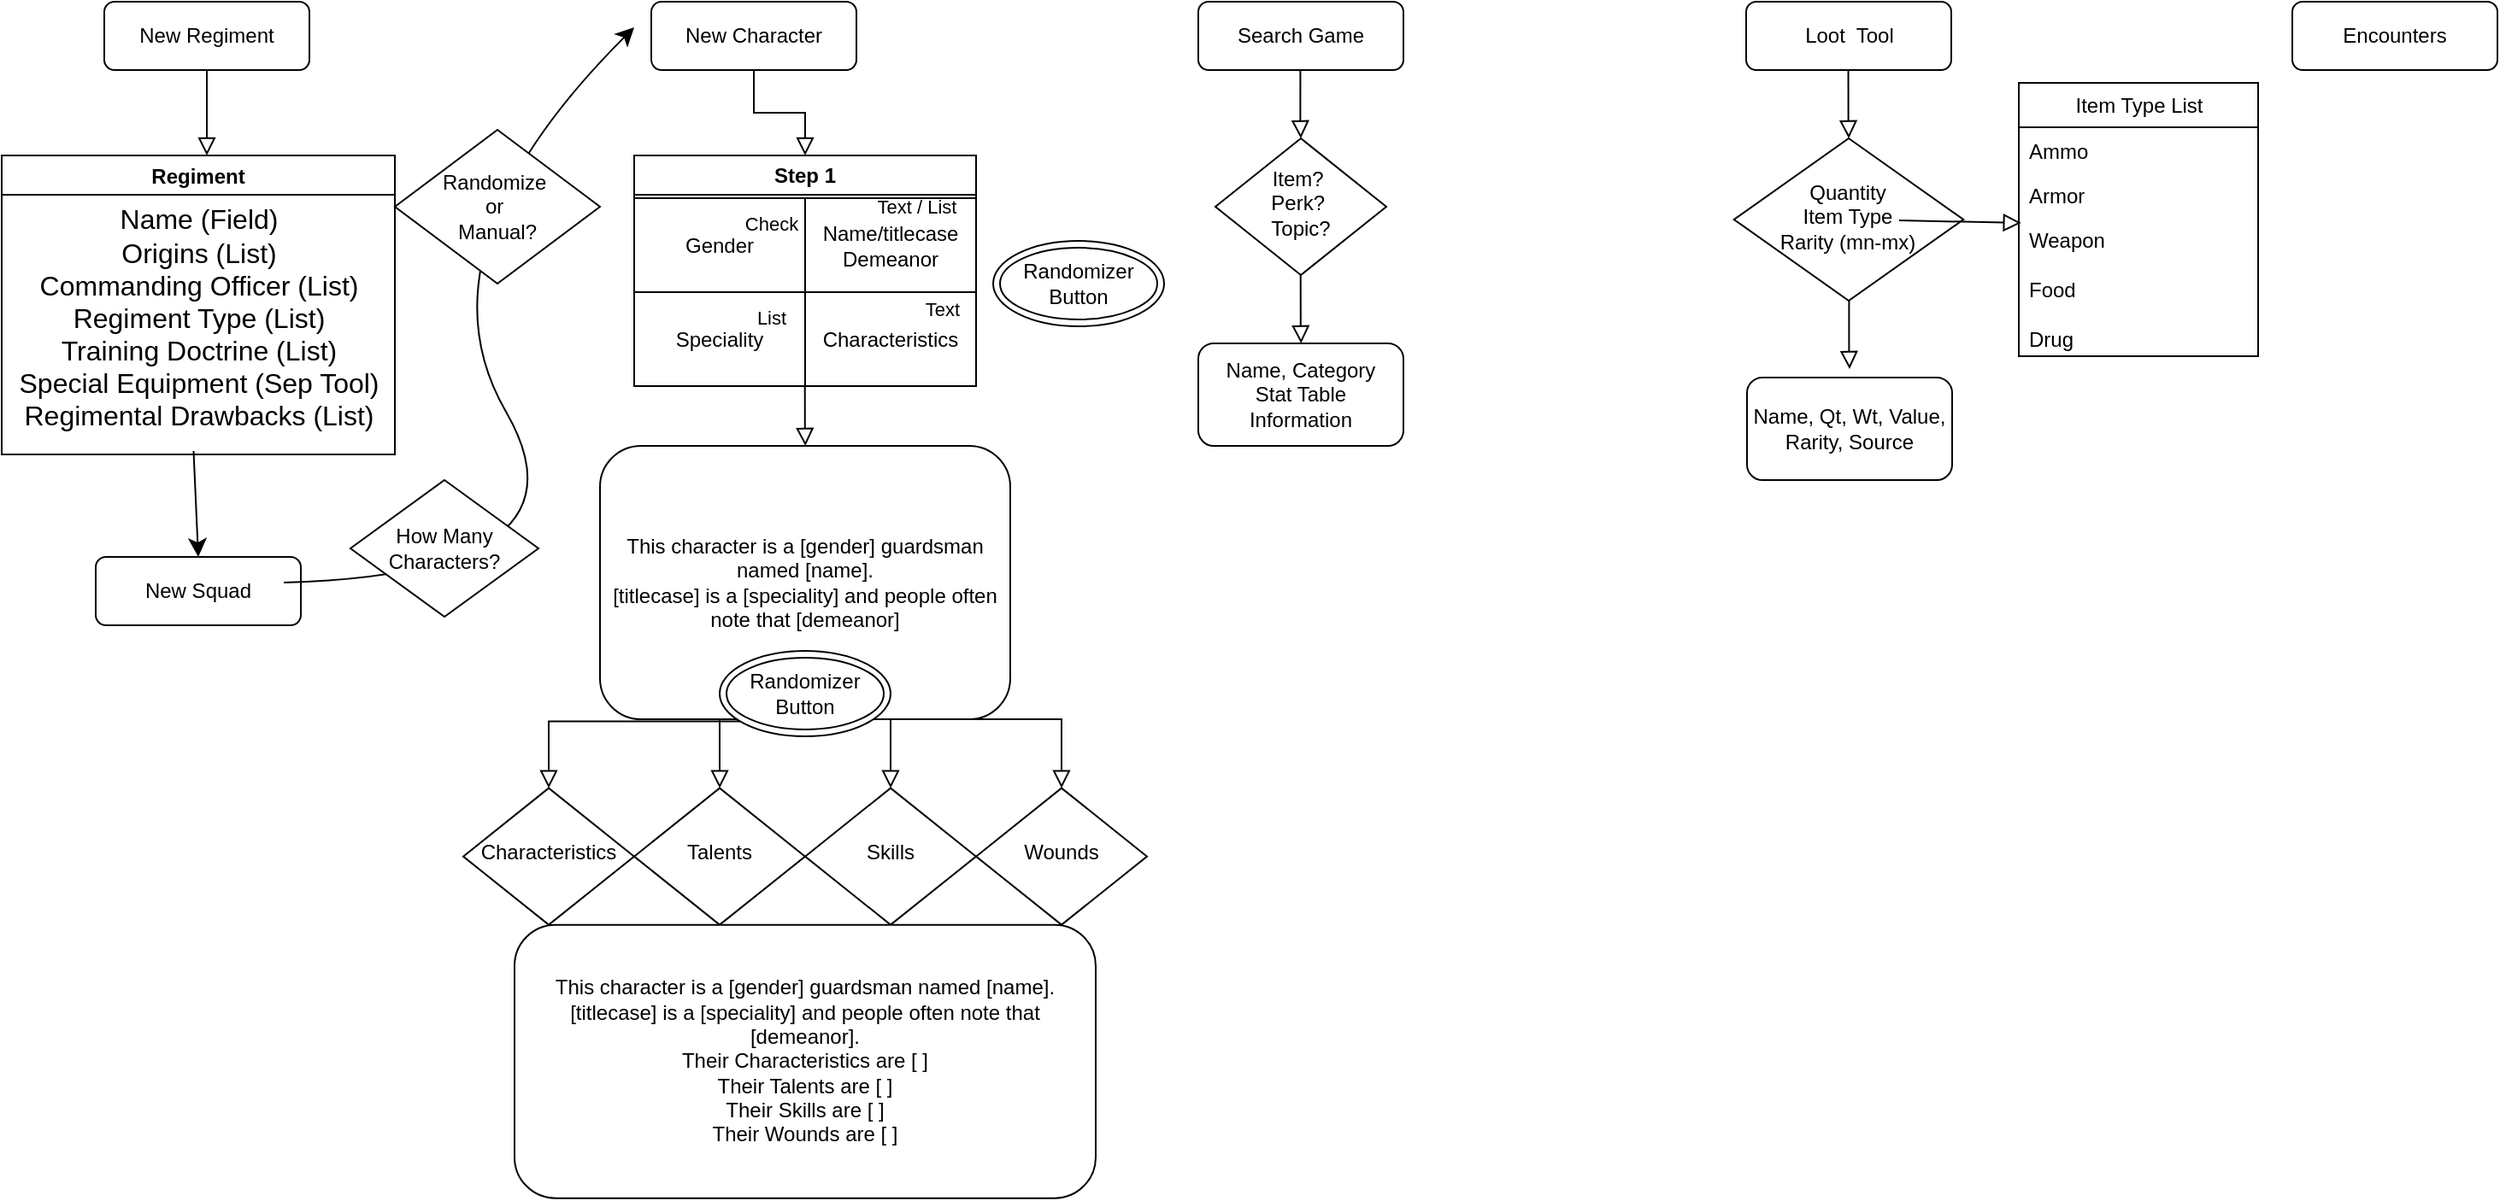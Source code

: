 <mxfile version="24.6.4" type="github">
  <diagram id="C5RBs43oDa-KdzZeNtuy" name="Page-1">
    <mxGraphModel dx="874" dy="857" grid="1" gridSize="10" guides="1" tooltips="1" connect="1" arrows="1" fold="1" page="1" pageScale="1" pageWidth="827" pageHeight="1169" math="0" shadow="0">
      <root>
        <mxCell id="WIyWlLk6GJQsqaUBKTNV-0" />
        <mxCell id="WIyWlLk6GJQsqaUBKTNV-1" parent="WIyWlLk6GJQsqaUBKTNV-0" />
        <mxCell id="WIyWlLk6GJQsqaUBKTNV-2" value="" style="rounded=0;html=1;jettySize=auto;orthogonalLoop=1;fontSize=11;endArrow=block;endFill=0;endSize=8;strokeWidth=1;shadow=0;labelBackgroundColor=none;edgeStyle=orthogonalEdgeStyle;" parent="WIyWlLk6GJQsqaUBKTNV-1" source="WIyWlLk6GJQsqaUBKTNV-3" edge="1">
          <mxGeometry relative="1" as="geometry">
            <mxPoint x="220" y="170" as="targetPoint" />
          </mxGeometry>
        </mxCell>
        <mxCell id="WIyWlLk6GJQsqaUBKTNV-3" value="New Regiment" style="rounded=1;whiteSpace=wrap;html=1;fontSize=12;glass=0;strokeWidth=1;shadow=0;" parent="WIyWlLk6GJQsqaUBKTNV-1" vertex="1">
          <mxGeometry x="160" y="80" width="120" height="40" as="geometry" />
        </mxCell>
        <mxCell id="N_iPnZJbgPe1cc1VUElV-0" value="New Character" style="rounded=1;whiteSpace=wrap;html=1;fontSize=12;glass=0;strokeWidth=1;shadow=0;" parent="WIyWlLk6GJQsqaUBKTNV-1" vertex="1">
          <mxGeometry x="480" y="80" width="120" height="40" as="geometry" />
        </mxCell>
        <mxCell id="N_iPnZJbgPe1cc1VUElV-1" value="Search Game" style="rounded=1;whiteSpace=wrap;html=1;fontSize=12;glass=0;strokeWidth=1;shadow=0;" parent="WIyWlLk6GJQsqaUBKTNV-1" vertex="1">
          <mxGeometry x="800" y="80" width="120" height="40" as="geometry" />
        </mxCell>
        <mxCell id="N_iPnZJbgPe1cc1VUElV-2" value="Loot&amp;nbsp; Tool" style="rounded=1;whiteSpace=wrap;html=1;fontSize=12;glass=0;strokeWidth=1;shadow=0;" parent="WIyWlLk6GJQsqaUBKTNV-1" vertex="1">
          <mxGeometry x="1120.5" y="80" width="120" height="40" as="geometry" />
        </mxCell>
        <mxCell id="N_iPnZJbgPe1cc1VUElV-3" value="Encounters" style="rounded=1;whiteSpace=wrap;html=1;fontSize=12;glass=0;strokeWidth=1;shadow=0;" parent="WIyWlLk6GJQsqaUBKTNV-1" vertex="1">
          <mxGeometry x="1440" y="80" width="120" height="40" as="geometry" />
        </mxCell>
        <mxCell id="N_iPnZJbgPe1cc1VUElV-5" value="Item?&amp;nbsp;&lt;div&gt;Perk?&amp;nbsp;&lt;/div&gt;&lt;div&gt;Topic?&lt;/div&gt;" style="rhombus;whiteSpace=wrap;html=1;shadow=0;fontFamily=Helvetica;fontSize=12;align=center;strokeWidth=1;spacing=6;spacingTop=-4;" parent="WIyWlLk6GJQsqaUBKTNV-1" vertex="1">
          <mxGeometry x="810" y="160" width="100" height="80" as="geometry" />
        </mxCell>
        <mxCell id="N_iPnZJbgPe1cc1VUElV-12" value="" style="rounded=0;html=1;jettySize=auto;orthogonalLoop=1;fontSize=11;endArrow=block;endFill=0;endSize=8;strokeWidth=1;shadow=0;labelBackgroundColor=none;edgeStyle=orthogonalEdgeStyle;" parent="WIyWlLk6GJQsqaUBKTNV-1" edge="1">
          <mxGeometry relative="1" as="geometry">
            <mxPoint x="859.71" y="120" as="sourcePoint" />
            <mxPoint x="860" y="160" as="targetPoint" />
            <Array as="points">
              <mxPoint x="859.71" y="150" />
              <mxPoint x="859.71" y="150" />
            </Array>
          </mxGeometry>
        </mxCell>
        <mxCell id="N_iPnZJbgPe1cc1VUElV-15" value="Name,&amp;nbsp;&lt;span style=&quot;background-color: initial;&quot;&gt;Category&lt;/span&gt;&lt;div&gt;Stat Table&lt;/div&gt;&lt;div&gt;Information&lt;/div&gt;" style="rounded=1;whiteSpace=wrap;html=1;fontSize=12;glass=0;strokeWidth=1;shadow=0;" parent="WIyWlLk6GJQsqaUBKTNV-1" vertex="1">
          <mxGeometry x="800" y="280" width="120" height="60" as="geometry" />
        </mxCell>
        <mxCell id="N_iPnZJbgPe1cc1VUElV-17" value="" style="rounded=0;html=1;jettySize=auto;orthogonalLoop=1;fontSize=11;endArrow=block;endFill=0;endSize=8;strokeWidth=1;shadow=0;labelBackgroundColor=none;edgeStyle=orthogonalEdgeStyle;" parent="WIyWlLk6GJQsqaUBKTNV-1" edge="1">
          <mxGeometry relative="1" as="geometry">
            <mxPoint x="859.86" y="240" as="sourcePoint" />
            <mxPoint x="860.15" y="280" as="targetPoint" />
            <Array as="points">
              <mxPoint x="859.86" y="270" />
              <mxPoint x="859.86" y="270" />
            </Array>
          </mxGeometry>
        </mxCell>
        <mxCell id="N_iPnZJbgPe1cc1VUElV-20" value="Quantity&lt;div&gt;Item Type&lt;/div&gt;&lt;div&gt;Rarity (mn-mx)&lt;/div&gt;" style="rhombus;whiteSpace=wrap;html=1;shadow=0;fontFamily=Helvetica;fontSize=12;align=center;strokeWidth=1;spacing=6;spacingTop=-4;" parent="WIyWlLk6GJQsqaUBKTNV-1" vertex="1">
          <mxGeometry x="1113.37" y="160" width="134.25" height="95" as="geometry" />
        </mxCell>
        <mxCell id="N_iPnZJbgPe1cc1VUElV-23" value="" style="rounded=0;html=1;jettySize=auto;orthogonalLoop=1;fontSize=11;endArrow=block;endFill=0;endSize=8;strokeWidth=1;shadow=0;labelBackgroundColor=none;edgeStyle=orthogonalEdgeStyle;" parent="WIyWlLk6GJQsqaUBKTNV-1" edge="1">
          <mxGeometry relative="1" as="geometry">
            <mxPoint x="1180.26" y="120" as="sourcePoint" />
            <mxPoint x="1180.55" y="160" as="targetPoint" />
            <Array as="points">
              <mxPoint x="1180.26" y="150" />
              <mxPoint x="1180.26" y="150" />
            </Array>
          </mxGeometry>
        </mxCell>
        <mxCell id="N_iPnZJbgPe1cc1VUElV-24" value="Item Type List" style="swimlane;fontStyle=0;childLayout=stackLayout;horizontal=1;startSize=26;fillColor=none;horizontalStack=0;resizeParent=1;resizeParentMax=0;resizeLast=0;collapsible=1;marginBottom=0;html=1;" parent="WIyWlLk6GJQsqaUBKTNV-1" vertex="1">
          <mxGeometry x="1280" y="127.5" width="140" height="160" as="geometry">
            <mxRectangle x="1270" y="110" width="60" height="30" as="alternateBounds" />
          </mxGeometry>
        </mxCell>
        <mxCell id="N_iPnZJbgPe1cc1VUElV-25" value="Ammo&lt;span style=&quot;white-space: pre;&quot;&gt;&#x9;&lt;/span&gt;&lt;span style=&quot;white-space: pre;&quot;&gt;&#x9;&lt;/span&gt;" style="text;strokeColor=none;fillColor=none;align=left;verticalAlign=top;spacingLeft=4;spacingRight=4;overflow=hidden;rotatable=0;points=[[0,0.5],[1,0.5]];portConstraint=eastwest;whiteSpace=wrap;html=1;" parent="N_iPnZJbgPe1cc1VUElV-24" vertex="1">
          <mxGeometry y="26" width="140" height="26" as="geometry" />
        </mxCell>
        <mxCell id="N_iPnZJbgPe1cc1VUElV-26" value="Armor" style="text;strokeColor=none;fillColor=none;align=left;verticalAlign=top;spacingLeft=4;spacingRight=4;overflow=hidden;rotatable=0;points=[[0,0.5],[1,0.5]];portConstraint=eastwest;whiteSpace=wrap;html=1;" parent="N_iPnZJbgPe1cc1VUElV-24" vertex="1">
          <mxGeometry y="52" width="140" height="26" as="geometry" />
        </mxCell>
        <mxCell id="N_iPnZJbgPe1cc1VUElV-27" value="Weapon&lt;div&gt;&lt;br&gt;&lt;/div&gt;&lt;div&gt;Food&lt;/div&gt;&lt;div&gt;&lt;br&gt;&lt;/div&gt;&lt;div&gt;Drug&lt;/div&gt;&lt;div&gt;&lt;br&gt;&lt;/div&gt;&lt;div&gt;Misc&lt;/div&gt;" style="text;strokeColor=none;fillColor=none;align=left;verticalAlign=top;spacingLeft=4;spacingRight=4;overflow=hidden;rotatable=0;points=[[0,0.5],[1,0.5]];portConstraint=eastwest;whiteSpace=wrap;html=1;" parent="N_iPnZJbgPe1cc1VUElV-24" vertex="1">
          <mxGeometry y="78" width="140" height="82" as="geometry" />
        </mxCell>
        <mxCell id="N_iPnZJbgPe1cc1VUElV-28" value="" style="rounded=0;html=1;jettySize=auto;orthogonalLoop=1;fontSize=11;endArrow=block;endFill=0;endSize=8;strokeWidth=1;shadow=0;labelBackgroundColor=none;entryX=0.01;entryY=1.154;entryDx=0;entryDy=0;entryPerimeter=0;" parent="WIyWlLk6GJQsqaUBKTNV-1" target="N_iPnZJbgPe1cc1VUElV-26" edge="1">
          <mxGeometry relative="1" as="geometry">
            <mxPoint x="1210" y="208" as="sourcePoint" />
            <mxPoint x="1190.55" y="170" as="targetPoint" />
          </mxGeometry>
        </mxCell>
        <mxCell id="N_iPnZJbgPe1cc1VUElV-40" value="" style="rounded=0;html=1;jettySize=auto;orthogonalLoop=1;fontSize=11;endArrow=block;endFill=0;endSize=8;strokeWidth=1;shadow=0;labelBackgroundColor=none;edgeStyle=orthogonalEdgeStyle;exitX=0.5;exitY=1;exitDx=0;exitDy=0;entryX=0.5;entryY=0;entryDx=0;entryDy=0;" parent="WIyWlLk6GJQsqaUBKTNV-1" source="N_iPnZJbgPe1cc1VUElV-0" target="0Ut09t-60lBH6S7AR5-u-23" edge="1">
          <mxGeometry relative="1" as="geometry">
            <mxPoint x="600" y="150" as="sourcePoint" />
            <mxPoint x="500" y="170" as="targetPoint" />
          </mxGeometry>
        </mxCell>
        <mxCell id="N_iPnZJbgPe1cc1VUElV-51" value="Name, Qt, Wt, Value, Rarity, Source" style="rounded=1;whiteSpace=wrap;html=1;fontSize=12;glass=0;strokeWidth=1;shadow=0;" parent="WIyWlLk6GJQsqaUBKTNV-1" vertex="1">
          <mxGeometry x="1121" y="300" width="120" height="60" as="geometry" />
        </mxCell>
        <mxCell id="N_iPnZJbgPe1cc1VUElV-52" value="" style="rounded=0;html=1;jettySize=auto;orthogonalLoop=1;fontSize=11;endArrow=block;endFill=0;endSize=8;strokeWidth=1;shadow=0;labelBackgroundColor=none;edgeStyle=orthogonalEdgeStyle;" parent="WIyWlLk6GJQsqaUBKTNV-1" edge="1">
          <mxGeometry relative="1" as="geometry">
            <mxPoint x="1180.7" y="255" as="sourcePoint" />
            <mxPoint x="1180.99" y="295" as="targetPoint" />
            <Array as="points">
              <mxPoint x="1180.7" y="285" />
              <mxPoint x="1180.7" y="285" />
            </Array>
          </mxGeometry>
        </mxCell>
        <mxCell id="N_iPnZJbgPe1cc1VUElV-53" value="This character is a [gender] guardsman named [name].&lt;div&gt;[titlecase] is a [speciality] and people often note that [demeanor]&lt;/div&gt;" style="rounded=1;whiteSpace=wrap;html=1;fontSize=12;glass=0;strokeWidth=1;shadow=0;" parent="WIyWlLk6GJQsqaUBKTNV-1" vertex="1">
          <mxGeometry x="450" y="340" width="240" height="160" as="geometry" />
        </mxCell>
        <mxCell id="N_iPnZJbgPe1cc1VUElV-54" value="" style="rounded=0;html=1;jettySize=auto;orthogonalLoop=1;fontSize=11;endArrow=block;endFill=0;endSize=8;strokeWidth=1;shadow=0;labelBackgroundColor=none;edgeStyle=orthogonalEdgeStyle;" parent="WIyWlLk6GJQsqaUBKTNV-1" edge="1">
          <mxGeometry relative="1" as="geometry">
            <mxPoint x="569.86" y="300" as="sourcePoint" />
            <mxPoint x="570.15" y="340" as="targetPoint" />
            <Array as="points">
              <mxPoint x="569.86" y="330" />
              <mxPoint x="569.86" y="330" />
            </Array>
          </mxGeometry>
        </mxCell>
        <mxCell id="N_iPnZJbgPe1cc1VUElV-55" value="" style="rounded=0;html=1;jettySize=auto;orthogonalLoop=1;fontSize=11;endArrow=block;endFill=0;endSize=8;strokeWidth=1;shadow=0;labelBackgroundColor=none;edgeStyle=orthogonalEdgeStyle;" parent="WIyWlLk6GJQsqaUBKTNV-1" target="N_iPnZJbgPe1cc1VUElV-56" edge="1">
          <mxGeometry relative="1" as="geometry">
            <mxPoint x="530" y="500.32" as="sourcePoint" />
            <Array as="points">
              <mxPoint x="540" y="500.32" />
              <mxPoint x="540" y="501.32" />
              <mxPoint x="420" y="501.32" />
            </Array>
          </mxGeometry>
        </mxCell>
        <mxCell id="N_iPnZJbgPe1cc1VUElV-56" value="Characteristics" style="rhombus;whiteSpace=wrap;html=1;shadow=0;fontFamily=Helvetica;fontSize=12;align=center;strokeWidth=1;spacing=6;spacingTop=-4;" parent="WIyWlLk6GJQsqaUBKTNV-1" vertex="1">
          <mxGeometry x="370" y="540.32" width="100" height="80" as="geometry" />
        </mxCell>
        <mxCell id="N_iPnZJbgPe1cc1VUElV-57" value="" style="rounded=0;html=1;jettySize=auto;orthogonalLoop=1;fontSize=11;endArrow=block;endFill=0;endSize=8;strokeWidth=1;shadow=0;labelBackgroundColor=none;edgeStyle=orthogonalEdgeStyle;entryX=0.5;entryY=0;entryDx=0;entryDy=0;" parent="WIyWlLk6GJQsqaUBKTNV-1" target="N_iPnZJbgPe1cc1VUElV-58" edge="1">
          <mxGeometry relative="1" as="geometry">
            <mxPoint x="520" y="500.32" as="sourcePoint" />
            <Array as="points">
              <mxPoint x="520" y="520.32" />
              <mxPoint x="520" y="520.32" />
            </Array>
          </mxGeometry>
        </mxCell>
        <mxCell id="N_iPnZJbgPe1cc1VUElV-58" value="Talents" style="rhombus;whiteSpace=wrap;html=1;shadow=0;fontFamily=Helvetica;fontSize=12;align=center;strokeWidth=1;spacing=6;spacingTop=-4;" parent="WIyWlLk6GJQsqaUBKTNV-1" vertex="1">
          <mxGeometry x="470" y="540.32" width="100" height="80" as="geometry" />
        </mxCell>
        <mxCell id="N_iPnZJbgPe1cc1VUElV-59" value="" style="rounded=0;html=1;jettySize=auto;orthogonalLoop=1;fontSize=11;endArrow=block;endFill=0;endSize=8;strokeWidth=1;shadow=0;labelBackgroundColor=none;edgeStyle=orthogonalEdgeStyle;entryX=0.5;entryY=0;entryDx=0;entryDy=0;exitX=0.543;exitY=0.998;exitDx=0;exitDy=0;exitPerimeter=0;" parent="WIyWlLk6GJQsqaUBKTNV-1" target="N_iPnZJbgPe1cc1VUElV-60" edge="1">
          <mxGeometry relative="1" as="geometry">
            <mxPoint x="540.32" y="500.0" as="sourcePoint" />
            <Array as="points">
              <mxPoint x="620" y="500.32" />
            </Array>
          </mxGeometry>
        </mxCell>
        <mxCell id="N_iPnZJbgPe1cc1VUElV-60" value="Skills" style="rhombus;whiteSpace=wrap;html=1;shadow=0;fontFamily=Helvetica;fontSize=12;align=center;strokeWidth=1;spacing=6;spacingTop=-4;" parent="WIyWlLk6GJQsqaUBKTNV-1" vertex="1">
          <mxGeometry x="570" y="540.32" width="100" height="80" as="geometry" />
        </mxCell>
        <mxCell id="N_iPnZJbgPe1cc1VUElV-61" value="" style="rounded=0;html=1;jettySize=auto;orthogonalLoop=1;fontSize=11;endArrow=block;endFill=0;endSize=8;strokeWidth=1;shadow=0;labelBackgroundColor=none;edgeStyle=orthogonalEdgeStyle;entryX=0.5;entryY=0;entryDx=0;entryDy=0;exitX=0.925;exitY=0.998;exitDx=0;exitDy=0;exitPerimeter=0;" parent="WIyWlLk6GJQsqaUBKTNV-1" target="N_iPnZJbgPe1cc1VUElV-62" edge="1">
          <mxGeometry relative="1" as="geometry">
            <mxPoint x="632" y="500.0" as="sourcePoint" />
            <Array as="points">
              <mxPoint x="720" y="500.32" />
            </Array>
          </mxGeometry>
        </mxCell>
        <mxCell id="N_iPnZJbgPe1cc1VUElV-62" value="Wounds" style="rhombus;whiteSpace=wrap;html=1;shadow=0;fontFamily=Helvetica;fontSize=12;align=center;strokeWidth=1;spacing=6;spacingTop=-4;" parent="WIyWlLk6GJQsqaUBKTNV-1" vertex="1">
          <mxGeometry x="670" y="540.32" width="100" height="80" as="geometry" />
        </mxCell>
        <mxCell id="N_iPnZJbgPe1cc1VUElV-74" value="&lt;span style=&quot;font-size: 12px;&quot;&gt;Randomizer Button&lt;/span&gt;" style="ellipse;shape=doubleEllipse;whiteSpace=wrap;html=1;fontFamily=Helvetica;fontSize=11;fontColor=default;labelBackgroundColor=none;" parent="WIyWlLk6GJQsqaUBKTNV-1" vertex="1">
          <mxGeometry x="680" y="220" width="100" height="50" as="geometry" />
        </mxCell>
        <mxCell id="N_iPnZJbgPe1cc1VUElV-79" value="&lt;span style=&quot;font-size: 12px;&quot;&gt;Randomizer Button&lt;/span&gt;" style="ellipse;shape=doubleEllipse;whiteSpace=wrap;html=1;fontFamily=Helvetica;fontSize=11;fontColor=default;labelBackgroundColor=none;" parent="WIyWlLk6GJQsqaUBKTNV-1" vertex="1">
          <mxGeometry x="520" y="460" width="100" height="50" as="geometry" />
        </mxCell>
        <mxCell id="0Ut09t-60lBH6S7AR5-u-0" value="New Squad" style="rounded=1;whiteSpace=wrap;html=1;fontSize=12;glass=0;strokeWidth=1;shadow=0;" vertex="1" parent="WIyWlLk6GJQsqaUBKTNV-1">
          <mxGeometry x="155" y="405" width="120" height="40" as="geometry" />
        </mxCell>
        <mxCell id="0Ut09t-60lBH6S7AR5-u-15" style="edgeStyle=none;curved=1;rounded=0;orthogonalLoop=1;jettySize=auto;html=1;exitX=0.488;exitY=1.02;exitDx=0;exitDy=0;entryX=0.5;entryY=0;entryDx=0;entryDy=0;fontSize=12;startSize=8;endSize=8;exitPerimeter=0;" edge="1" parent="WIyWlLk6GJQsqaUBKTNV-1" source="0Ut09t-60lBH6S7AR5-u-13" target="0Ut09t-60lBH6S7AR5-u-0">
          <mxGeometry relative="1" as="geometry" />
        </mxCell>
        <mxCell id="0Ut09t-60lBH6S7AR5-u-12" value="Regiment" style="swimlane;" vertex="1" parent="WIyWlLk6GJQsqaUBKTNV-1">
          <mxGeometry x="100" y="170" width="230" height="175" as="geometry" />
        </mxCell>
        <mxCell id="0Ut09t-60lBH6S7AR5-u-13" value="&lt;div&gt;Name (Field)&lt;/div&gt;Origins (List)&lt;div&gt;Commanding Officer (List)&lt;/div&gt;&lt;div&gt;Regiment Type (List)&lt;/div&gt;&lt;div&gt;Training Doctrine (List)&lt;/div&gt;&lt;div&gt;Special Equipment (Sep Tool)&lt;/div&gt;&lt;div&gt;Regimental Drawbacks (List)&lt;/div&gt;" style="text;html=1;align=center;verticalAlign=middle;resizable=0;points=[];autosize=1;strokeColor=none;fillColor=none;fontSize=16;" vertex="1" parent="0Ut09t-60lBH6S7AR5-u-12">
          <mxGeometry y="20" width="230" height="150" as="geometry" />
        </mxCell>
        <mxCell id="0Ut09t-60lBH6S7AR5-u-17" value="This character is a [gender] guardsman named [name].&lt;div&gt;[titlecase] is a [speciality] and people often note that [demeanor].&lt;/div&gt;&lt;div&gt;Their Characteristics are [ ]&lt;/div&gt;&lt;div&gt;Their Talents are [ ]&lt;/div&gt;&lt;div&gt;Their Skills are [ ]&lt;/div&gt;&lt;div&gt;Their Wounds are [ ]&lt;/div&gt;" style="rounded=1;whiteSpace=wrap;html=1;fontSize=12;glass=0;strokeWidth=1;shadow=0;" vertex="1" parent="WIyWlLk6GJQsqaUBKTNV-1">
          <mxGeometry x="400" y="620.32" width="340" height="160" as="geometry" />
        </mxCell>
        <mxCell id="0Ut09t-60lBH6S7AR5-u-18" value="" style="curved=1;endArrow=classic;html=1;rounded=0;fontSize=12;startSize=8;endSize=8;exitX=1;exitY=0.5;exitDx=0;exitDy=0;entryX=0;entryY=0.5;entryDx=0;entryDy=0;" edge="1" parent="WIyWlLk6GJQsqaUBKTNV-1">
          <mxGeometry width="50" height="50" relative="1" as="geometry">
            <mxPoint x="265" y="420" as="sourcePoint" />
            <mxPoint x="470" y="95" as="targetPoint" />
            <Array as="points">
              <mxPoint x="450" y="415" />
              <mxPoint x="340" y="225" />
            </Array>
          </mxGeometry>
        </mxCell>
        <mxCell id="0Ut09t-60lBH6S7AR5-u-19" value="How Many&lt;div&gt;Characters?&lt;/div&gt;" style="rhombus;whiteSpace=wrap;html=1;" vertex="1" parent="WIyWlLk6GJQsqaUBKTNV-1">
          <mxGeometry x="304" y="360" width="110" height="80" as="geometry" />
        </mxCell>
        <mxCell id="0Ut09t-60lBH6S7AR5-u-20" value="Randomize&amp;nbsp;&lt;div&gt;or&amp;nbsp;&lt;/div&gt;&lt;div&gt;Manual?&lt;/div&gt;" style="rhombus;whiteSpace=wrap;html=1;" vertex="1" parent="WIyWlLk6GJQsqaUBKTNV-1">
          <mxGeometry x="330" y="155" width="120" height="90" as="geometry" />
        </mxCell>
        <mxCell id="0Ut09t-60lBH6S7AR5-u-23" value="Step 1" style="swimlane;whiteSpace=wrap;html=1;" vertex="1" parent="WIyWlLk6GJQsqaUBKTNV-1">
          <mxGeometry x="470" y="170" width="200" height="135" as="geometry" />
        </mxCell>
        <mxCell id="0Ut09t-60lBH6S7AR5-u-24" value="Gender" style="whiteSpace=wrap;html=1;" vertex="1" parent="0Ut09t-60lBH6S7AR5-u-23">
          <mxGeometry y="25" width="100" height="55" as="geometry" />
        </mxCell>
        <mxCell id="0Ut09t-60lBH6S7AR5-u-25" value="Name/titlecase&lt;div&gt;Demeanor&lt;/div&gt;" style="whiteSpace=wrap;html=1;" vertex="1" parent="0Ut09t-60lBH6S7AR5-u-23">
          <mxGeometry x="100" y="25" width="100" height="55" as="geometry" />
        </mxCell>
        <mxCell id="0Ut09t-60lBH6S7AR5-u-26" value="Speciality" style="whiteSpace=wrap;html=1;" vertex="1" parent="0Ut09t-60lBH6S7AR5-u-23">
          <mxGeometry y="80" width="100" height="55" as="geometry" />
        </mxCell>
        <mxCell id="0Ut09t-60lBH6S7AR5-u-27" value="Characteristics" style="whiteSpace=wrap;html=1;" vertex="1" parent="0Ut09t-60lBH6S7AR5-u-23">
          <mxGeometry x="100" y="80" width="100" height="55" as="geometry" />
        </mxCell>
        <mxCell id="N_iPnZJbgPe1cc1VUElV-70" value="List" style="text;html=1;align=center;verticalAlign=middle;resizable=0;points=[];autosize=1;strokeColor=none;fillColor=none;fontFamily=Helvetica;fontSize=11;fontColor=default;labelBackgroundColor=none;" parent="0Ut09t-60lBH6S7AR5-u-23" vertex="1">
          <mxGeometry x="60" y="80" width="40" height="30" as="geometry" />
        </mxCell>
        <mxCell id="N_iPnZJbgPe1cc1VUElV-71" value="Text" style="text;html=1;align=center;verticalAlign=middle;resizable=0;points=[];autosize=1;strokeColor=none;fillColor=none;fontFamily=Helvetica;fontSize=11;fontColor=default;labelBackgroundColor=none;" parent="0Ut09t-60lBH6S7AR5-u-23" vertex="1">
          <mxGeometry x="160" y="75" width="40" height="30" as="geometry" />
        </mxCell>
        <mxCell id="N_iPnZJbgPe1cc1VUElV-69" value="Text / List" style="text;html=1;align=center;verticalAlign=middle;resizable=0;points=[];autosize=1;strokeColor=none;fillColor=none;fontFamily=Helvetica;fontSize=11;fontColor=default;labelBackgroundColor=none;" parent="0Ut09t-60lBH6S7AR5-u-23" vertex="1">
          <mxGeometry x="130" y="15" width="70" height="30" as="geometry" />
        </mxCell>
        <mxCell id="0Ut09t-60lBH6S7AR5-u-29" value="Check" style="text;html=1;align=center;verticalAlign=middle;resizable=0;points=[];autosize=1;strokeColor=none;fillColor=none;fontFamily=Helvetica;fontSize=11;fontColor=default;labelBackgroundColor=none;" vertex="1" parent="0Ut09t-60lBH6S7AR5-u-23">
          <mxGeometry x="55" y="25" width="50" height="30" as="geometry" />
        </mxCell>
      </root>
    </mxGraphModel>
  </diagram>
</mxfile>
